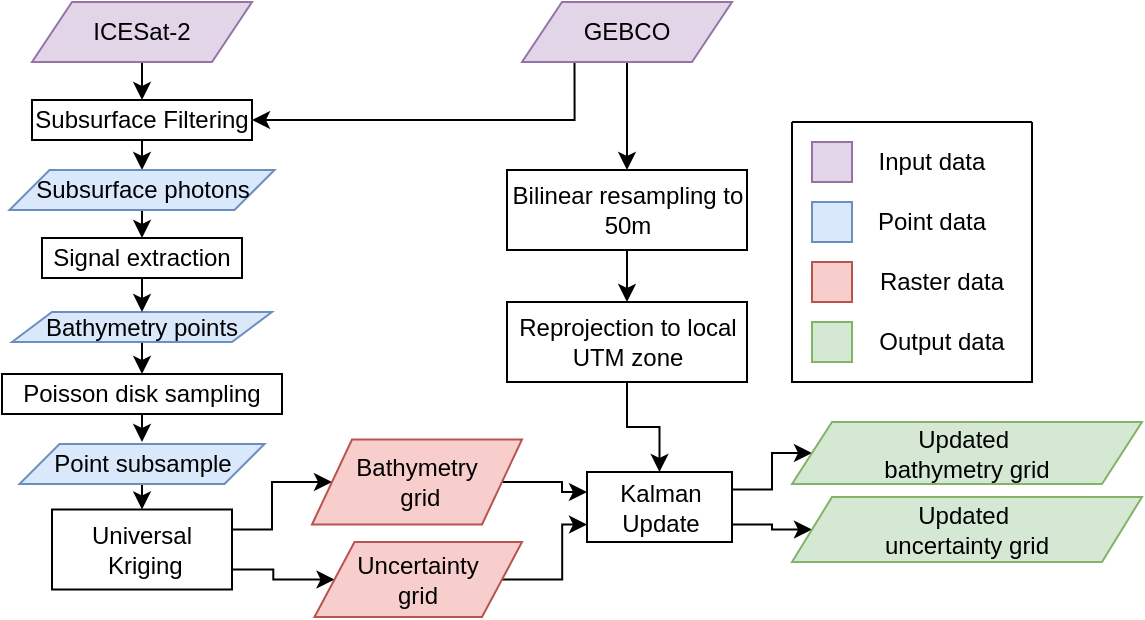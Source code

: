 <mxfile version="20.4.0" type="github">
  <diagram id="C5RBs43oDa-KdzZeNtuy" name="Page-1">
    <mxGraphModel dx="812" dy="454" grid="1" gridSize="10" guides="1" tooltips="1" connect="1" arrows="1" fold="1" page="1" pageScale="1" pageWidth="827" pageHeight="1169" math="0" shadow="0">
      <root>
        <mxCell id="WIyWlLk6GJQsqaUBKTNV-0" />
        <mxCell id="WIyWlLk6GJQsqaUBKTNV-1" parent="WIyWlLk6GJQsqaUBKTNV-0" />
        <mxCell id="J51_Tm1h9DYmSotQYTxs-37" value="" style="edgeStyle=orthogonalEdgeStyle;rounded=0;orthogonalLoop=1;jettySize=auto;html=1;" parent="WIyWlLk6GJQsqaUBKTNV-1" source="Q51yoFxDo951dQZPsv_r-0" target="J51_Tm1h9DYmSotQYTxs-36" edge="1">
          <mxGeometry relative="1" as="geometry" />
        </mxCell>
        <mxCell id="J51_Tm1h9DYmSotQYTxs-73" style="edgeStyle=orthogonalEdgeStyle;rounded=0;orthogonalLoop=1;jettySize=auto;html=1;exitX=0.25;exitY=1;exitDx=0;exitDy=0;entryX=1;entryY=0.5;entryDx=0;entryDy=0;" parent="WIyWlLk6GJQsqaUBKTNV-1" source="Q51yoFxDo951dQZPsv_r-0" target="J51_Tm1h9DYmSotQYTxs-27" edge="1">
          <mxGeometry relative="1" as="geometry" />
        </mxCell>
        <mxCell id="Q51yoFxDo951dQZPsv_r-0" value="&lt;div&gt;GEBCO&lt;/div&gt;" style="shape=parallelogram;perimeter=parallelogramPerimeter;whiteSpace=wrap;html=1;fixedSize=1;fillColor=#e1d5e7;strokeColor=#9673a6;" parent="WIyWlLk6GJQsqaUBKTNV-1" vertex="1">
          <mxGeometry x="495" y="20" width="105" height="30" as="geometry" />
        </mxCell>
        <mxCell id="LHAwC66H7p6stEp5_sUE-17" style="edgeStyle=orthogonalEdgeStyle;rounded=0;orthogonalLoop=1;jettySize=auto;html=1;exitX=0.5;exitY=1;exitDx=0;exitDy=0;entryX=0.5;entryY=0;entryDx=0;entryDy=0;" edge="1" parent="WIyWlLk6GJQsqaUBKTNV-1" source="Q51yoFxDo951dQZPsv_r-1" target="J51_Tm1h9DYmSotQYTxs-27">
          <mxGeometry relative="1" as="geometry" />
        </mxCell>
        <mxCell id="Q51yoFxDo951dQZPsv_r-1" value="ICESat-2" style="shape=parallelogram;perimeter=parallelogramPerimeter;whiteSpace=wrap;html=1;fixedSize=1;fillColor=#e1d5e7;strokeColor=#9673a6;" parent="WIyWlLk6GJQsqaUBKTNV-1" vertex="1">
          <mxGeometry x="250" y="20" width="110" height="30" as="geometry" />
        </mxCell>
        <mxCell id="LHAwC66H7p6stEp5_sUE-23" style="edgeStyle=orthogonalEdgeStyle;rounded=0;orthogonalLoop=1;jettySize=auto;html=1;exitX=0.5;exitY=1;exitDx=0;exitDy=0;entryX=0.5;entryY=0;entryDx=0;entryDy=0;" edge="1" parent="WIyWlLk6GJQsqaUBKTNV-1" source="J51_Tm1h9DYmSotQYTxs-2" target="J51_Tm1h9DYmSotQYTxs-63">
          <mxGeometry relative="1" as="geometry" />
        </mxCell>
        <mxCell id="J51_Tm1h9DYmSotQYTxs-2" value="&lt;div&gt;Bathymetry&amp;nbsp;&lt;span style=&quot;background-color: initial;&quot;&gt;points&lt;/span&gt;&lt;/div&gt;" style="shape=parallelogram;perimeter=parallelogramPerimeter;whiteSpace=wrap;html=1;fixedSize=1;fillColor=#dae8fc;strokeColor=#6c8ebf;" parent="WIyWlLk6GJQsqaUBKTNV-1" vertex="1">
          <mxGeometry x="240" y="175" width="130" height="15" as="geometry" />
        </mxCell>
        <mxCell id="LHAwC66H7p6stEp5_sUE-18" style="edgeStyle=orthogonalEdgeStyle;rounded=0;orthogonalLoop=1;jettySize=auto;html=1;exitX=0.5;exitY=1;exitDx=0;exitDy=0;entryX=0.5;entryY=0;entryDx=0;entryDy=0;" edge="1" parent="WIyWlLk6GJQsqaUBKTNV-1" source="J51_Tm1h9DYmSotQYTxs-27" target="LHAwC66H7p6stEp5_sUE-9">
          <mxGeometry relative="1" as="geometry" />
        </mxCell>
        <mxCell id="J51_Tm1h9DYmSotQYTxs-27" value="Subsurface Filtering" style="whiteSpace=wrap;html=1;" parent="WIyWlLk6GJQsqaUBKTNV-1" vertex="1">
          <mxGeometry x="250" y="69" width="110" height="20" as="geometry" />
        </mxCell>
        <mxCell id="LHAwC66H7p6stEp5_sUE-22" style="edgeStyle=orthogonalEdgeStyle;rounded=0;orthogonalLoop=1;jettySize=auto;html=1;exitX=0.5;exitY=1;exitDx=0;exitDy=0;entryX=0.5;entryY=0;entryDx=0;entryDy=0;" edge="1" parent="WIyWlLk6GJQsqaUBKTNV-1" source="J51_Tm1h9DYmSotQYTxs-29" target="J51_Tm1h9DYmSotQYTxs-2">
          <mxGeometry relative="1" as="geometry" />
        </mxCell>
        <mxCell id="J51_Tm1h9DYmSotQYTxs-29" value="Signal extraction" style="whiteSpace=wrap;html=1;rounded=0;" parent="WIyWlLk6GJQsqaUBKTNV-1" vertex="1">
          <mxGeometry x="255" y="138" width="100" height="20" as="geometry" />
        </mxCell>
        <mxCell id="oKZjMRXjX0TNml7wu_M2-8" style="edgeStyle=orthogonalEdgeStyle;rounded=0;orthogonalLoop=1;jettySize=auto;html=1;exitX=1;exitY=0.25;exitDx=0;exitDy=0;entryX=0;entryY=0.5;entryDx=0;entryDy=0;" parent="WIyWlLk6GJQsqaUBKTNV-1" source="J51_Tm1h9DYmSotQYTxs-17" target="J51_Tm1h9DYmSotQYTxs-35" edge="1">
          <mxGeometry relative="1" as="geometry" />
        </mxCell>
        <mxCell id="oKZjMRXjX0TNml7wu_M2-9" style="edgeStyle=orthogonalEdgeStyle;rounded=0;orthogonalLoop=1;jettySize=auto;html=1;exitX=1;exitY=0.75;exitDx=0;exitDy=0;entryX=0;entryY=0.5;entryDx=0;entryDy=0;" parent="WIyWlLk6GJQsqaUBKTNV-1" source="J51_Tm1h9DYmSotQYTxs-17" target="J51_Tm1h9DYmSotQYTxs-34" edge="1">
          <mxGeometry relative="1" as="geometry" />
        </mxCell>
        <mxCell id="J51_Tm1h9DYmSotQYTxs-17" value="&lt;div&gt;Kalman &lt;br&gt;&lt;/div&gt;&lt;div&gt;Update&lt;/div&gt;" style="rounded=0;whiteSpace=wrap;html=1;" parent="WIyWlLk6GJQsqaUBKTNV-1" vertex="1">
          <mxGeometry x="527.5" y="255" width="72.5" height="35" as="geometry" />
        </mxCell>
        <mxCell id="J51_Tm1h9DYmSotQYTxs-34" value="&lt;div&gt;Updated&amp;nbsp;&lt;/div&gt;&lt;div&gt;&lt;span style=&quot;background-color: initial;&quot;&gt;uncertainty&amp;nbsp;&lt;/span&gt;&lt;span style=&quot;background-color: initial;&quot;&gt;grid&lt;/span&gt;&lt;/div&gt;" style="shape=parallelogram;perimeter=parallelogramPerimeter;whiteSpace=wrap;html=1;fixedSize=1;fillColor=#d5e8d4;strokeColor=#82b366;" parent="WIyWlLk6GJQsqaUBKTNV-1" vertex="1">
          <mxGeometry x="630" y="267.5" width="175" height="32.5" as="geometry" />
        </mxCell>
        <mxCell id="J51_Tm1h9DYmSotQYTxs-35" value="Updated&amp;nbsp;&lt;br&gt;&lt;span style=&quot;background-color: initial;&quot;&gt;bathymetry&lt;/span&gt;&lt;span style=&quot;background-color: initial;&quot;&gt;&amp;nbsp;grid&lt;/span&gt;&lt;span style=&quot;background-color: initial;&quot;&gt;&lt;br&gt;&lt;/span&gt;" style="shape=parallelogram;perimeter=parallelogramPerimeter;whiteSpace=wrap;html=1;fixedSize=1;fillColor=#d5e8d4;strokeColor=#82b366;" parent="WIyWlLk6GJQsqaUBKTNV-1" vertex="1">
          <mxGeometry x="630" y="230" width="175" height="31" as="geometry" />
        </mxCell>
        <mxCell id="J51_Tm1h9DYmSotQYTxs-39" value="" style="edgeStyle=orthogonalEdgeStyle;rounded=0;orthogonalLoop=1;jettySize=auto;html=1;" parent="WIyWlLk6GJQsqaUBKTNV-1" source="J51_Tm1h9DYmSotQYTxs-36" target="J51_Tm1h9DYmSotQYTxs-38" edge="1">
          <mxGeometry relative="1" as="geometry" />
        </mxCell>
        <mxCell id="J51_Tm1h9DYmSotQYTxs-36" value="Bilinear resampling to 50m" style="whiteSpace=wrap;html=1;" parent="WIyWlLk6GJQsqaUBKTNV-1" vertex="1">
          <mxGeometry x="487.5" y="104" width="120" height="40" as="geometry" />
        </mxCell>
        <mxCell id="oKZjMRXjX0TNml7wu_M2-11" value="" style="edgeStyle=orthogonalEdgeStyle;rounded=0;orthogonalLoop=1;jettySize=auto;html=1;" parent="WIyWlLk6GJQsqaUBKTNV-1" source="J51_Tm1h9DYmSotQYTxs-38" target="J51_Tm1h9DYmSotQYTxs-17" edge="1">
          <mxGeometry relative="1" as="geometry" />
        </mxCell>
        <mxCell id="J51_Tm1h9DYmSotQYTxs-38" value="Reprojection to local UTM zone" style="whiteSpace=wrap;html=1;" parent="WIyWlLk6GJQsqaUBKTNV-1" vertex="1">
          <mxGeometry x="487.5" y="170" width="120" height="40" as="geometry" />
        </mxCell>
        <mxCell id="J51_Tm1h9DYmSotQYTxs-53" style="edgeStyle=orthogonalEdgeStyle;rounded=0;orthogonalLoop=1;jettySize=auto;html=1;entryX=0;entryY=0.75;entryDx=0;entryDy=0;" parent="WIyWlLk6GJQsqaUBKTNV-1" source="J51_Tm1h9DYmSotQYTxs-14" target="J51_Tm1h9DYmSotQYTxs-17" edge="1">
          <mxGeometry relative="1" as="geometry" />
        </mxCell>
        <mxCell id="J51_Tm1h9DYmSotQYTxs-56" style="edgeStyle=orthogonalEdgeStyle;rounded=0;orthogonalLoop=1;jettySize=auto;html=1;entryX=0;entryY=0.286;entryDx=0;entryDy=0;entryPerimeter=0;" parent="WIyWlLk6GJQsqaUBKTNV-1" source="J51_Tm1h9DYmSotQYTxs-15" target="J51_Tm1h9DYmSotQYTxs-17" edge="1">
          <mxGeometry relative="1" as="geometry" />
        </mxCell>
        <mxCell id="LHAwC66H7p6stEp5_sUE-12" style="edgeStyle=orthogonalEdgeStyle;rounded=0;orthogonalLoop=1;jettySize=auto;html=1;exitX=1;exitY=0.25;exitDx=0;exitDy=0;entryX=0;entryY=0.5;entryDx=0;entryDy=0;" edge="1" parent="WIyWlLk6GJQsqaUBKTNV-1" source="J51_Tm1h9DYmSotQYTxs-9" target="J51_Tm1h9DYmSotQYTxs-15">
          <mxGeometry relative="1" as="geometry" />
        </mxCell>
        <mxCell id="LHAwC66H7p6stEp5_sUE-13" style="edgeStyle=orthogonalEdgeStyle;rounded=0;orthogonalLoop=1;jettySize=auto;html=1;exitX=1;exitY=0.75;exitDx=0;exitDy=0;" edge="1" parent="WIyWlLk6GJQsqaUBKTNV-1" source="J51_Tm1h9DYmSotQYTxs-9" target="J51_Tm1h9DYmSotQYTxs-14">
          <mxGeometry relative="1" as="geometry" />
        </mxCell>
        <mxCell id="J51_Tm1h9DYmSotQYTxs-9" value="&lt;div&gt;Universal&lt;/div&gt;&lt;div&gt;&amp;nbsp;Kriging&lt;/div&gt;" style="rounded=0;whiteSpace=wrap;html=1;" parent="WIyWlLk6GJQsqaUBKTNV-1" vertex="1">
          <mxGeometry x="260" y="273.75" width="90" height="40" as="geometry" />
        </mxCell>
        <mxCell id="J51_Tm1h9DYmSotQYTxs-15" value="&lt;div&gt;Bathymetry&lt;/div&gt;&lt;div&gt;&amp;nbsp;grid&lt;/div&gt;" style="shape=parallelogram;perimeter=parallelogramPerimeter;whiteSpace=wrap;html=1;fixedSize=1;fillColor=#f8cecc;strokeColor=#b85450;" parent="WIyWlLk6GJQsqaUBKTNV-1" vertex="1">
          <mxGeometry x="390" y="238.75" width="105" height="42.5" as="geometry" />
        </mxCell>
        <mxCell id="J51_Tm1h9DYmSotQYTxs-14" value="&lt;div&gt;Uncertainty &lt;br&gt;&lt;/div&gt;&lt;div&gt;grid&lt;/div&gt;" style="shape=parallelogram;perimeter=parallelogramPerimeter;whiteSpace=wrap;html=1;fixedSize=1;fillColor=#f8cecc;strokeColor=#b85450;" parent="WIyWlLk6GJQsqaUBKTNV-1" vertex="1">
          <mxGeometry x="391.25" y="290" width="103.75" height="37.5" as="geometry" />
        </mxCell>
        <mxCell id="LHAwC66H7p6stEp5_sUE-24" style="edgeStyle=orthogonalEdgeStyle;rounded=0;orthogonalLoop=1;jettySize=auto;html=1;exitX=0.5;exitY=1;exitDx=0;exitDy=0;" edge="1" parent="WIyWlLk6GJQsqaUBKTNV-1" source="J51_Tm1h9DYmSotQYTxs-63">
          <mxGeometry relative="1" as="geometry">
            <mxPoint x="305" y="240" as="targetPoint" />
          </mxGeometry>
        </mxCell>
        <mxCell id="J51_Tm1h9DYmSotQYTxs-63" value="&lt;div&gt;Poisson&amp;nbsp;&lt;span style=&quot;background-color: initial;&quot;&gt;disk sampling&lt;/span&gt;&lt;/div&gt;" style="whiteSpace=wrap;html=1;" parent="WIyWlLk6GJQsqaUBKTNV-1" vertex="1">
          <mxGeometry x="235" y="206" width="140" height="20" as="geometry" />
        </mxCell>
        <mxCell id="J51_Tm1h9DYmSotQYTxs-75" value="" style="rounded=0;whiteSpace=wrap;html=1;fillColor=#e1d5e7;strokeColor=#9673a6;" parent="WIyWlLk6GJQsqaUBKTNV-1" vertex="1">
          <mxGeometry x="640" y="90" width="20" height="20" as="geometry" />
        </mxCell>
        <mxCell id="J51_Tm1h9DYmSotQYTxs-76" value="" style="rounded=0;whiteSpace=wrap;html=1;fillColor=#dae8fc;strokeColor=#6c8ebf;" parent="WIyWlLk6GJQsqaUBKTNV-1" vertex="1">
          <mxGeometry x="640" y="120" width="20" height="20" as="geometry" />
        </mxCell>
        <mxCell id="J51_Tm1h9DYmSotQYTxs-78" value="" style="rounded=0;whiteSpace=wrap;html=1;fillColor=#f8cecc;strokeColor=#b85450;" parent="WIyWlLk6GJQsqaUBKTNV-1" vertex="1">
          <mxGeometry x="640" y="150" width="20" height="20" as="geometry" />
        </mxCell>
        <mxCell id="J51_Tm1h9DYmSotQYTxs-79" value="" style="rounded=0;whiteSpace=wrap;html=1;fillColor=#d5e8d4;strokeColor=#82b366;" parent="WIyWlLk6GJQsqaUBKTNV-1" vertex="1">
          <mxGeometry x="640" y="180" width="20" height="20" as="geometry" />
        </mxCell>
        <mxCell id="J51_Tm1h9DYmSotQYTxs-80" value="Input data" style="text;html=1;strokeColor=none;fillColor=none;align=center;verticalAlign=middle;whiteSpace=wrap;rounded=0;" parent="WIyWlLk6GJQsqaUBKTNV-1" vertex="1">
          <mxGeometry x="670" y="90" width="60" height="20" as="geometry" />
        </mxCell>
        <mxCell id="J51_Tm1h9DYmSotQYTxs-81" value="Point data" style="text;html=1;strokeColor=none;fillColor=none;align=center;verticalAlign=middle;whiteSpace=wrap;rounded=0;" parent="WIyWlLk6GJQsqaUBKTNV-1" vertex="1">
          <mxGeometry x="670" y="120" width="60" height="20" as="geometry" />
        </mxCell>
        <mxCell id="J51_Tm1h9DYmSotQYTxs-82" value="Raster data" style="text;html=1;strokeColor=none;fillColor=none;align=center;verticalAlign=middle;whiteSpace=wrap;rounded=0;" parent="WIyWlLk6GJQsqaUBKTNV-1" vertex="1">
          <mxGeometry x="670" y="150" width="70" height="20" as="geometry" />
        </mxCell>
        <mxCell id="J51_Tm1h9DYmSotQYTxs-83" value="Output data" style="text;html=1;strokeColor=none;fillColor=none;align=center;verticalAlign=middle;whiteSpace=wrap;rounded=0;" parent="WIyWlLk6GJQsqaUBKTNV-1" vertex="1">
          <mxGeometry x="670" y="180" width="70" height="20" as="geometry" />
        </mxCell>
        <mxCell id="J51_Tm1h9DYmSotQYTxs-84" value="" style="swimlane;startSize=0;rounded=0;" parent="WIyWlLk6GJQsqaUBKTNV-1" vertex="1">
          <mxGeometry x="630" y="80" width="120" height="130" as="geometry" />
        </mxCell>
        <mxCell id="LHAwC66H7p6stEp5_sUE-19" style="edgeStyle=orthogonalEdgeStyle;rounded=0;orthogonalLoop=1;jettySize=auto;html=1;exitX=0.5;exitY=1;exitDx=0;exitDy=0;entryX=0.5;entryY=0;entryDx=0;entryDy=0;" edge="1" parent="WIyWlLk6GJQsqaUBKTNV-1" source="LHAwC66H7p6stEp5_sUE-9" target="J51_Tm1h9DYmSotQYTxs-29">
          <mxGeometry relative="1" as="geometry" />
        </mxCell>
        <mxCell id="LHAwC66H7p6stEp5_sUE-9" value="&lt;div&gt;Subsurface&lt;span style=&quot;background-color: initial;&quot;&gt;&amp;nbsp;photons&lt;/span&gt;&lt;/div&gt;" style="shape=parallelogram;perimeter=parallelogramPerimeter;whiteSpace=wrap;html=1;fixedSize=1;fillColor=#dae8fc;strokeColor=#6c8ebf;" vertex="1" parent="WIyWlLk6GJQsqaUBKTNV-1">
          <mxGeometry x="238.75" y="104" width="132.5" height="20" as="geometry" />
        </mxCell>
        <mxCell id="LHAwC66H7p6stEp5_sUE-25" style="edgeStyle=orthogonalEdgeStyle;rounded=0;orthogonalLoop=1;jettySize=auto;html=1;exitX=0.5;exitY=1;exitDx=0;exitDy=0;entryX=0.5;entryY=0;entryDx=0;entryDy=0;" edge="1" parent="WIyWlLk6GJQsqaUBKTNV-1" source="LHAwC66H7p6stEp5_sUE-11" target="J51_Tm1h9DYmSotQYTxs-9">
          <mxGeometry relative="1" as="geometry" />
        </mxCell>
        <mxCell id="LHAwC66H7p6stEp5_sUE-11" value="&lt;div&gt;Point&amp;nbsp;&lt;span style=&quot;background-color: initial;&quot;&gt;subsample&lt;/span&gt;&lt;/div&gt;" style="shape=parallelogram;perimeter=parallelogramPerimeter;whiteSpace=wrap;html=1;fixedSize=1;rounded=0;fillColor=#dae8fc;strokeColor=#6c8ebf;" vertex="1" parent="WIyWlLk6GJQsqaUBKTNV-1">
          <mxGeometry x="243.75" y="241" width="122.5" height="20" as="geometry" />
        </mxCell>
      </root>
    </mxGraphModel>
  </diagram>
</mxfile>
